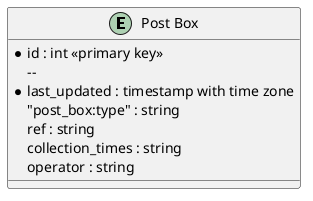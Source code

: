 @startuml


entity "Post Box" as amenity=post_box {

  *id : int <<primary key>>
  --
  *last_updated : timestamp with time zone
  "post_box:type" : string
  ref : string
  collection_times : string
  operator : string
}

@enduml
